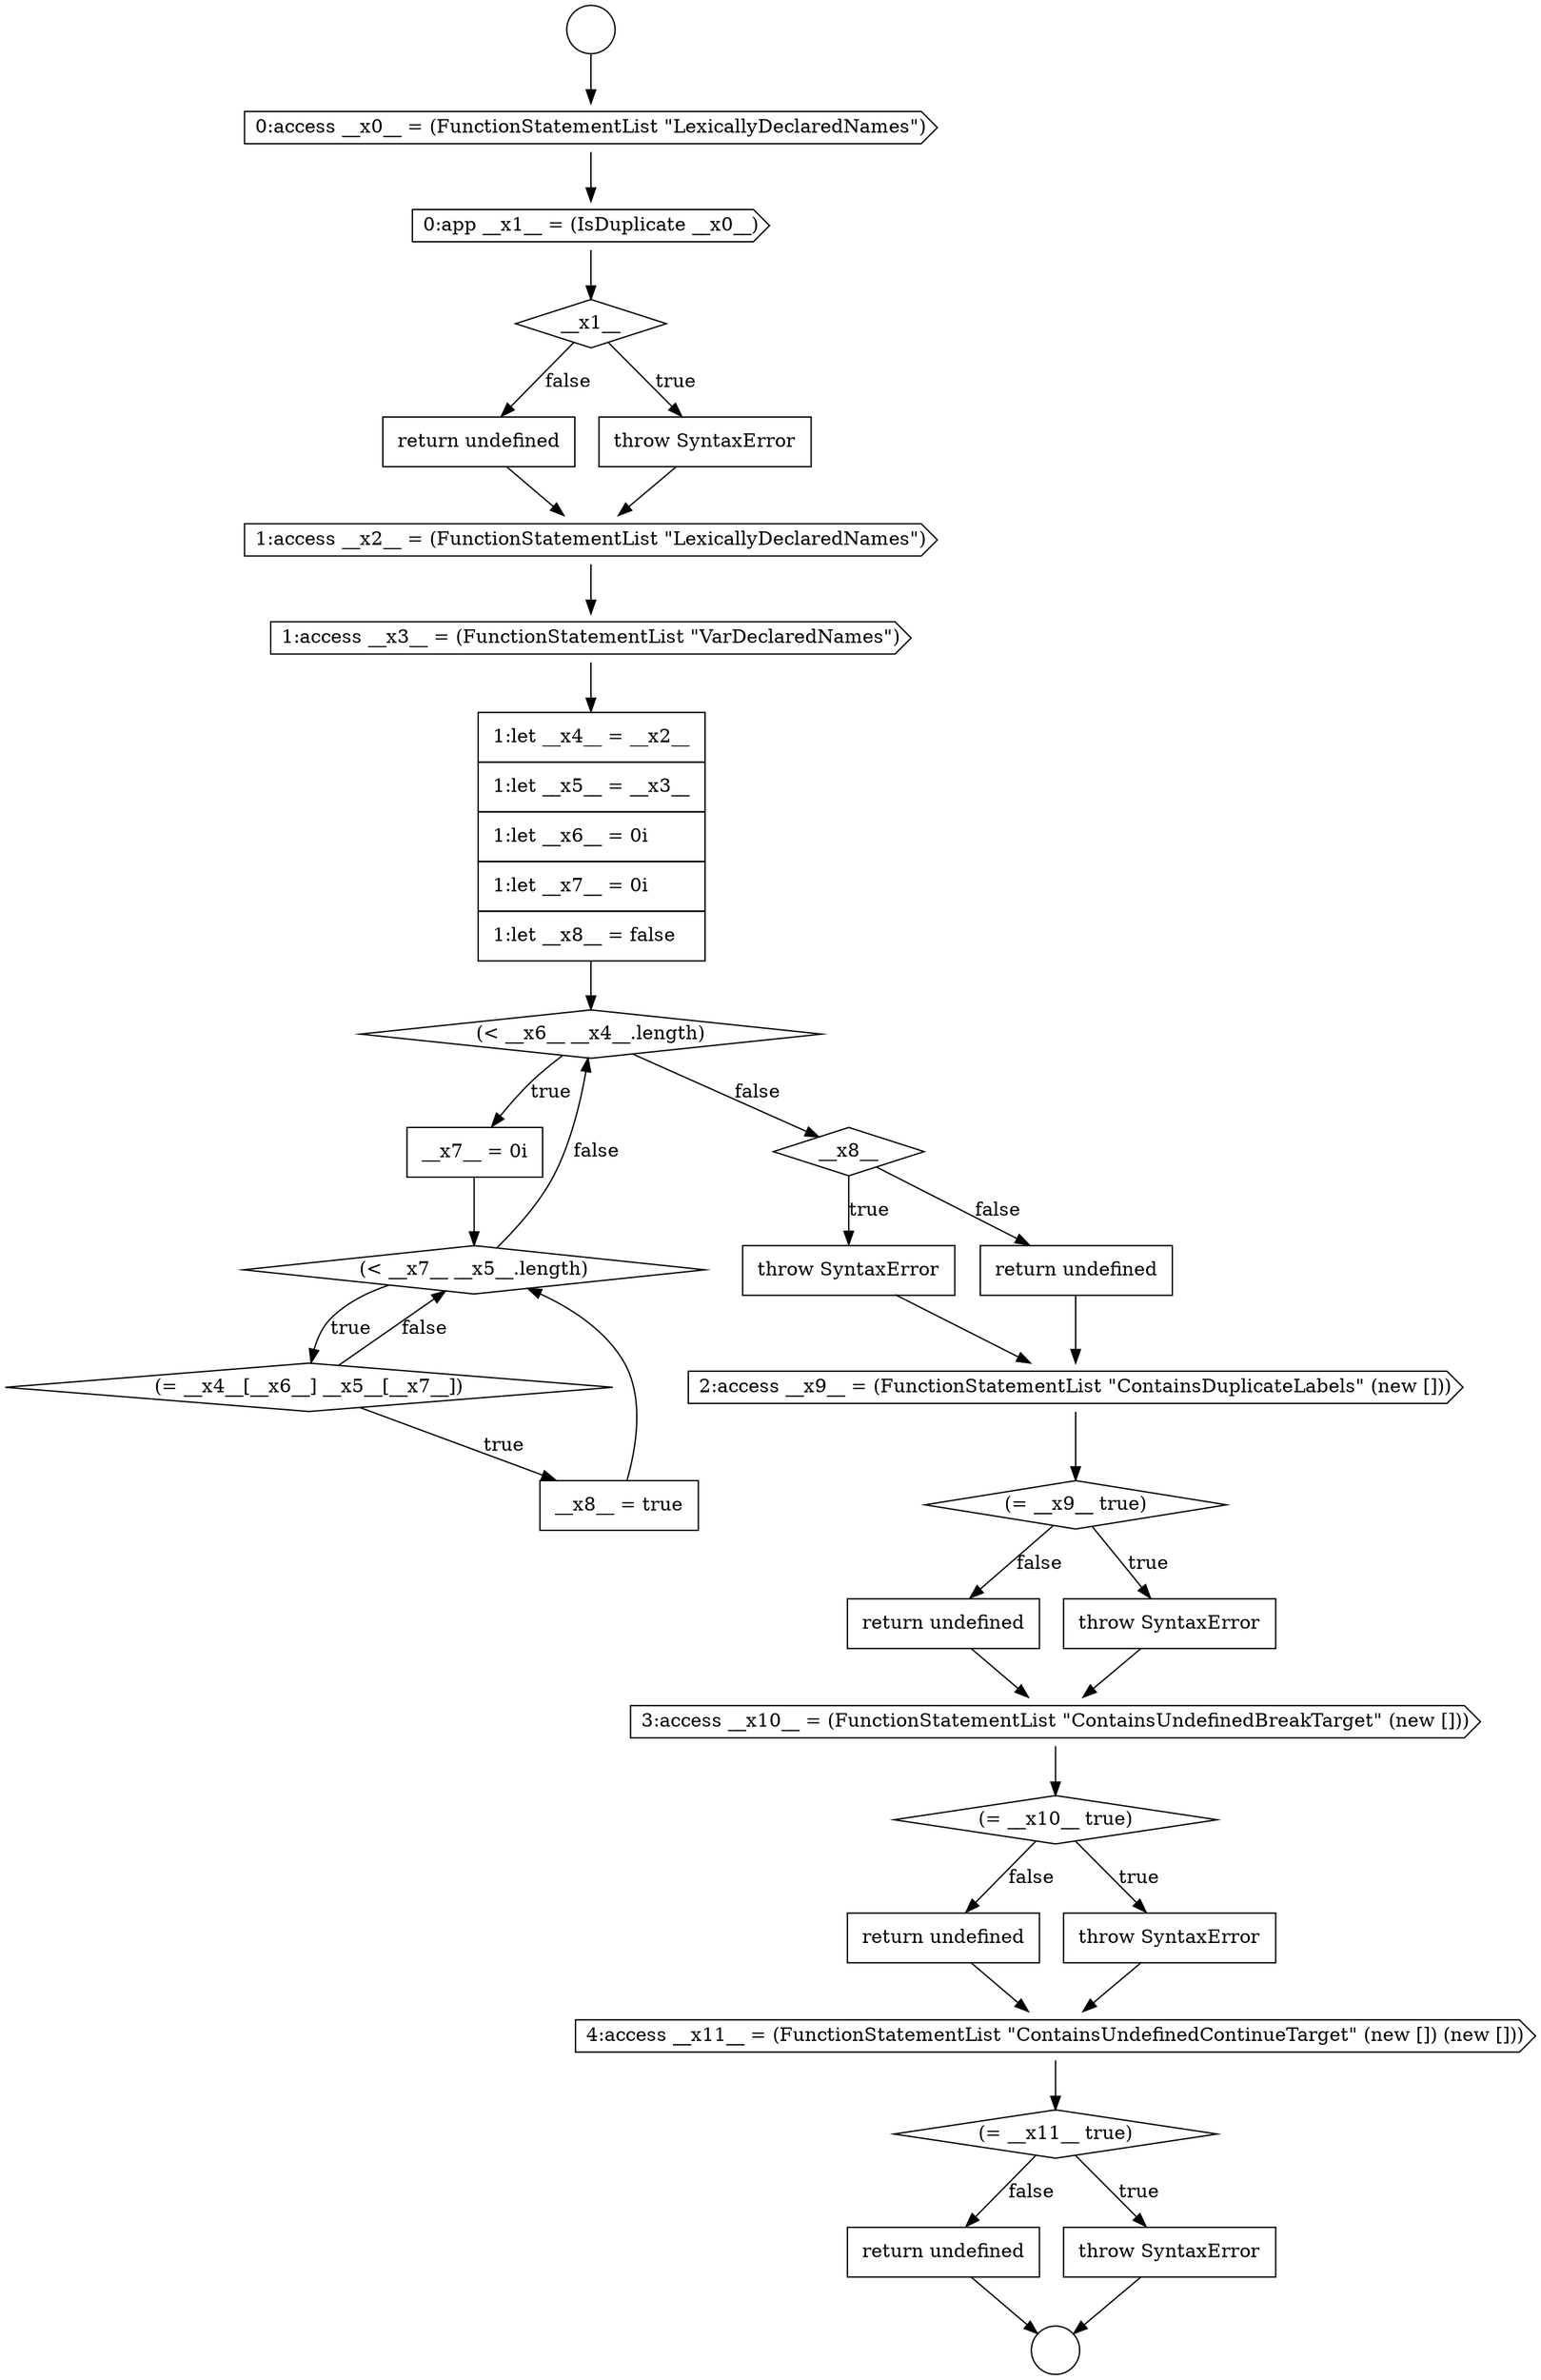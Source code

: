 digraph {
  node18834 [shape=cds, label=<<font color="black">0:app __x1__ = (IsDuplicate __x0__)</font>> color="black" fillcolor="white" style=filled]
  node18842 [shape=none, margin=0, label=<<font color="black">
    <table border="0" cellborder="1" cellspacing="0" cellpadding="10">
      <tr><td align="left">__x7__ = 0i</td></tr>
    </table>
  </font>> color="black" fillcolor="white" style=filled]
  node18852 [shape=none, margin=0, label=<<font color="black">
    <table border="0" cellborder="1" cellspacing="0" cellpadding="10">
      <tr><td align="left">return undefined</td></tr>
    </table>
  </font>> color="black" fillcolor="white" style=filled]
  node18838 [shape=cds, label=<<font color="black">1:access __x2__ = (FunctionStatementList &quot;LexicallyDeclaredNames&quot;)</font>> color="black" fillcolor="white" style=filled]
  node18860 [shape=none, margin=0, label=<<font color="black">
    <table border="0" cellborder="1" cellspacing="0" cellpadding="10">
      <tr><td align="left">return undefined</td></tr>
    </table>
  </font>> color="black" fillcolor="white" style=filled]
  node18845 [shape=none, margin=0, label=<<font color="black">
    <table border="0" cellborder="1" cellspacing="0" cellpadding="10">
      <tr><td align="left">__x8__ = true</td></tr>
    </table>
  </font>> color="black" fillcolor="white" style=filled]
  node18832 [shape=circle label=" " color="black" fillcolor="white" style=filled]
  node18858 [shape=diamond, label=<<font color="black">(= __x11__ true)</font>> color="black" fillcolor="white" style=filled]
  node18857 [shape=cds, label=<<font color="black">4:access __x11__ = (FunctionStatementList &quot;ContainsUndefinedContinueTarget&quot; (new []) (new []))</font>> color="black" fillcolor="white" style=filled]
  node18851 [shape=none, margin=0, label=<<font color="black">
    <table border="0" cellborder="1" cellspacing="0" cellpadding="10">
      <tr><td align="left">throw SyntaxError</td></tr>
    </table>
  </font>> color="black" fillcolor="white" style=filled]
  node18837 [shape=none, margin=0, label=<<font color="black">
    <table border="0" cellborder="1" cellspacing="0" cellpadding="10">
      <tr><td align="left">return undefined</td></tr>
    </table>
  </font>> color="black" fillcolor="white" style=filled]
  node18846 [shape=diamond, label=<<font color="black">__x8__</font>> color="black" fillcolor="white" style=filled]
  node18856 [shape=none, margin=0, label=<<font color="black">
    <table border="0" cellborder="1" cellspacing="0" cellpadding="10">
      <tr><td align="left">return undefined</td></tr>
    </table>
  </font>> color="black" fillcolor="white" style=filled]
  node18853 [shape=cds, label=<<font color="black">3:access __x10__ = (FunctionStatementList &quot;ContainsUndefinedBreakTarget&quot; (new []))</font>> color="black" fillcolor="white" style=filled]
  node18841 [shape=diamond, label=<<font color="black">(&lt; __x6__ __x4__.length)</font>> color="black" fillcolor="white" style=filled]
  node18836 [shape=none, margin=0, label=<<font color="black">
    <table border="0" cellborder="1" cellspacing="0" cellpadding="10">
      <tr><td align="left">throw SyntaxError</td></tr>
    </table>
  </font>> color="black" fillcolor="white" style=filled]
  node18839 [shape=cds, label=<<font color="black">1:access __x3__ = (FunctionStatementList &quot;VarDeclaredNames&quot;)</font>> color="black" fillcolor="white" style=filled]
  node18859 [shape=none, margin=0, label=<<font color="black">
    <table border="0" cellborder="1" cellspacing="0" cellpadding="10">
      <tr><td align="left">throw SyntaxError</td></tr>
    </table>
  </font>> color="black" fillcolor="white" style=filled]
  node18849 [shape=cds, label=<<font color="black">2:access __x9__ = (FunctionStatementList &quot;ContainsDuplicateLabels&quot; (new []))</font>> color="black" fillcolor="white" style=filled]
  node18844 [shape=diamond, label=<<font color="black">(= __x4__[__x6__] __x5__[__x7__])</font>> color="black" fillcolor="white" style=filled]
  node18831 [shape=circle label=" " color="black" fillcolor="white" style=filled]
  node18848 [shape=none, margin=0, label=<<font color="black">
    <table border="0" cellborder="1" cellspacing="0" cellpadding="10">
      <tr><td align="left">return undefined</td></tr>
    </table>
  </font>> color="black" fillcolor="white" style=filled]
  node18854 [shape=diamond, label=<<font color="black">(= __x10__ true)</font>> color="black" fillcolor="white" style=filled]
  node18835 [shape=diamond, label=<<font color="black">__x1__</font>> color="black" fillcolor="white" style=filled]
  node18840 [shape=none, margin=0, label=<<font color="black">
    <table border="0" cellborder="1" cellspacing="0" cellpadding="10">
      <tr><td align="left">1:let __x4__ = __x2__</td></tr>
      <tr><td align="left">1:let __x5__ = __x3__</td></tr>
      <tr><td align="left">1:let __x6__ = 0i</td></tr>
      <tr><td align="left">1:let __x7__ = 0i</td></tr>
      <tr><td align="left">1:let __x8__ = false</td></tr>
    </table>
  </font>> color="black" fillcolor="white" style=filled]
  node18843 [shape=diamond, label=<<font color="black">(&lt; __x7__ __x5__.length)</font>> color="black" fillcolor="white" style=filled]
  node18850 [shape=diamond, label=<<font color="black">(= __x9__ true)</font>> color="black" fillcolor="white" style=filled]
  node18833 [shape=cds, label=<<font color="black">0:access __x0__ = (FunctionStatementList &quot;LexicallyDeclaredNames&quot;)</font>> color="black" fillcolor="white" style=filled]
  node18855 [shape=none, margin=0, label=<<font color="black">
    <table border="0" cellborder="1" cellspacing="0" cellpadding="10">
      <tr><td align="left">throw SyntaxError</td></tr>
    </table>
  </font>> color="black" fillcolor="white" style=filled]
  node18847 [shape=none, margin=0, label=<<font color="black">
    <table border="0" cellborder="1" cellspacing="0" cellpadding="10">
      <tr><td align="left">throw SyntaxError</td></tr>
    </table>
  </font>> color="black" fillcolor="white" style=filled]
  node18834 -> node18835 [ color="black"]
  node18850 -> node18851 [label=<<font color="black">true</font>> color="black"]
  node18850 -> node18852 [label=<<font color="black">false</font>> color="black"]
  node18839 -> node18840 [ color="black"]
  node18858 -> node18859 [label=<<font color="black">true</font>> color="black"]
  node18858 -> node18860 [label=<<font color="black">false</font>> color="black"]
  node18847 -> node18849 [ color="black"]
  node18837 -> node18838 [ color="black"]
  node18831 -> node18833 [ color="black"]
  node18849 -> node18850 [ color="black"]
  node18853 -> node18854 [ color="black"]
  node18838 -> node18839 [ color="black"]
  node18851 -> node18853 [ color="black"]
  node18840 -> node18841 [ color="black"]
  node18856 -> node18857 [ color="black"]
  node18860 -> node18832 [ color="black"]
  node18848 -> node18849 [ color="black"]
  node18859 -> node18832 [ color="black"]
  node18841 -> node18842 [label=<<font color="black">true</font>> color="black"]
  node18841 -> node18846 [label=<<font color="black">false</font>> color="black"]
  node18842 -> node18843 [ color="black"]
  node18844 -> node18845 [label=<<font color="black">true</font>> color="black"]
  node18844 -> node18843 [label=<<font color="black">false</font>> color="black"]
  node18855 -> node18857 [ color="black"]
  node18854 -> node18855 [label=<<font color="black">true</font>> color="black"]
  node18854 -> node18856 [label=<<font color="black">false</font>> color="black"]
  node18846 -> node18847 [label=<<font color="black">true</font>> color="black"]
  node18846 -> node18848 [label=<<font color="black">false</font>> color="black"]
  node18857 -> node18858 [ color="black"]
  node18836 -> node18838 [ color="black"]
  node18843 -> node18844 [label=<<font color="black">true</font>> color="black"]
  node18843 -> node18841 [label=<<font color="black">false</font>> color="black"]
  node18835 -> node18836 [label=<<font color="black">true</font>> color="black"]
  node18835 -> node18837 [label=<<font color="black">false</font>> color="black"]
  node18833 -> node18834 [ color="black"]
  node18845 -> node18843 [ color="black"]
  node18852 -> node18853 [ color="black"]
}
